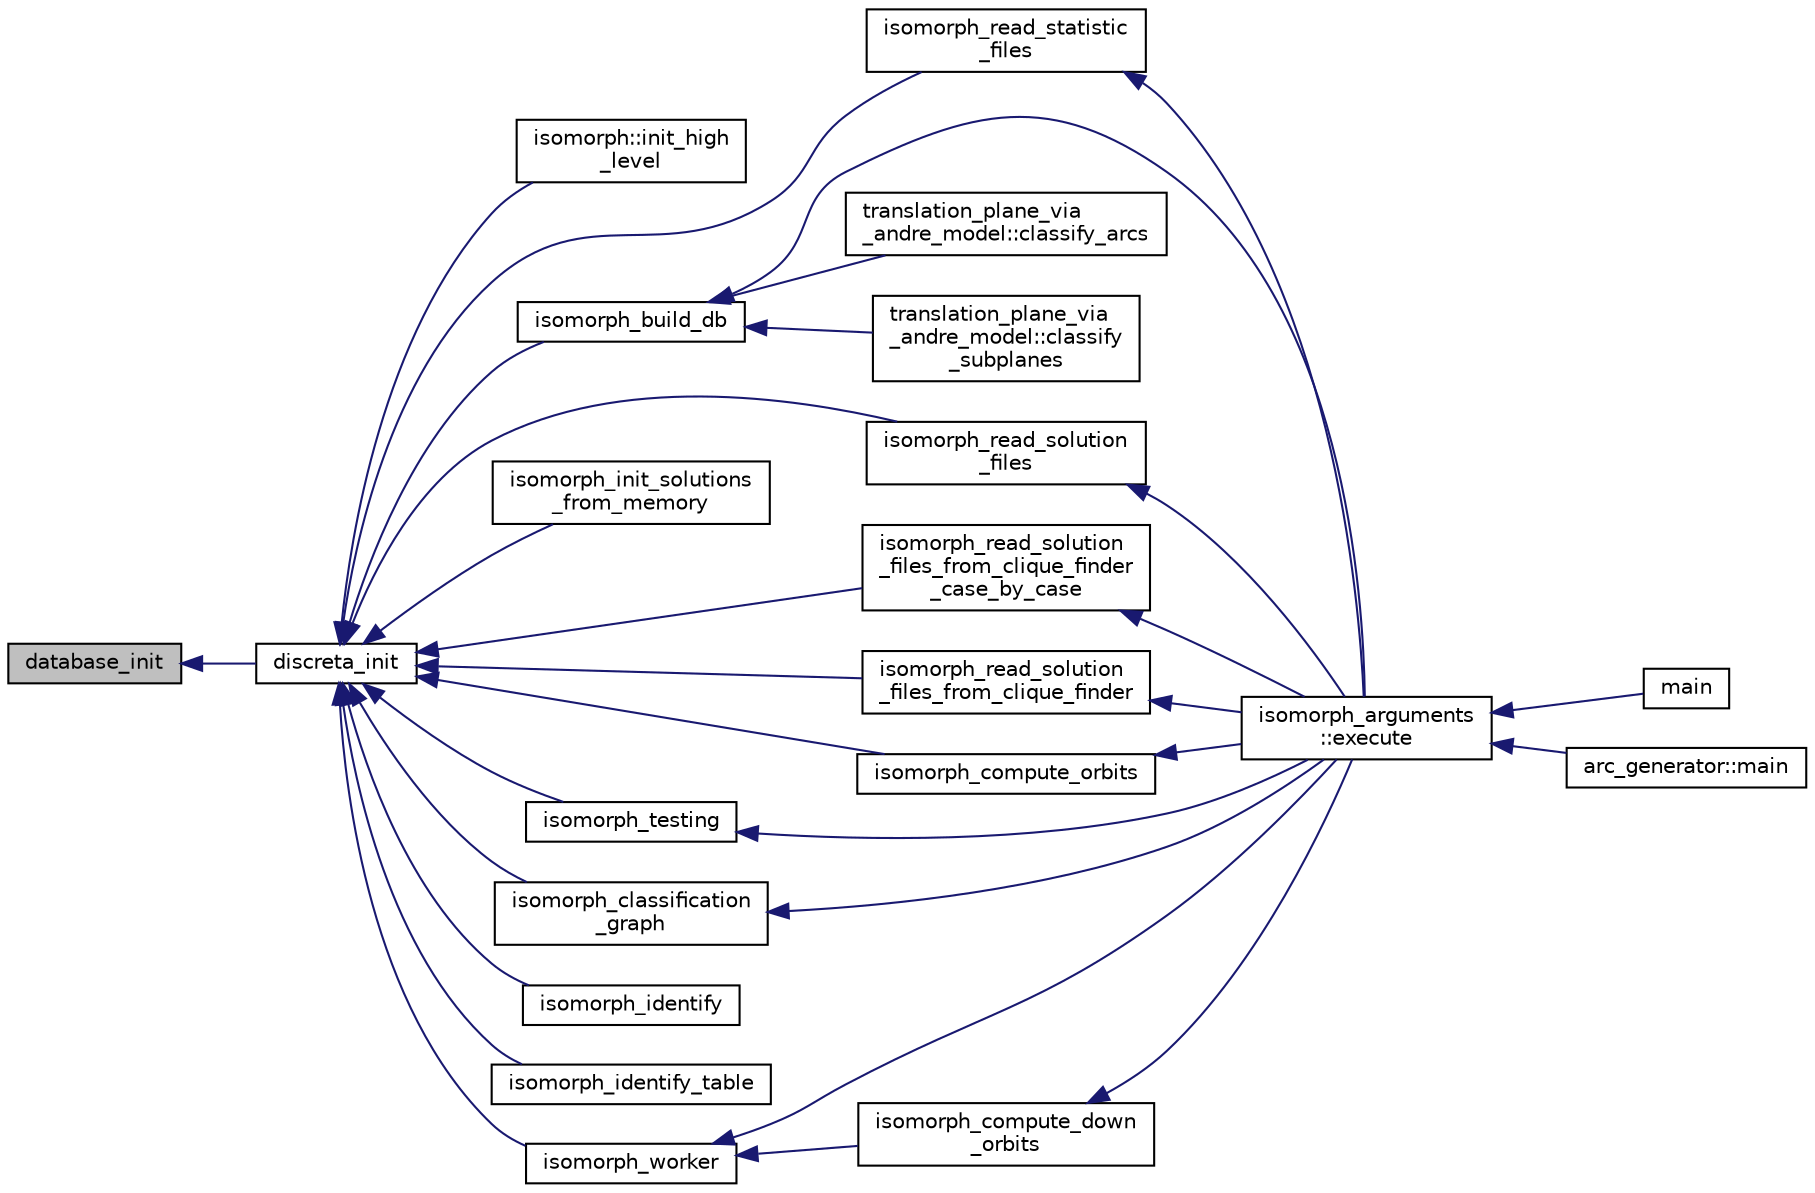 digraph "database_init"
{
  edge [fontname="Helvetica",fontsize="10",labelfontname="Helvetica",labelfontsize="10"];
  node [fontname="Helvetica",fontsize="10",shape=record];
  rankdir="LR";
  Node2168 [label="database_init",height=0.2,width=0.4,color="black", fillcolor="grey75", style="filled", fontcolor="black"];
  Node2168 -> Node2169 [dir="back",color="midnightblue",fontsize="10",style="solid",fontname="Helvetica"];
  Node2169 [label="discreta_init",height=0.2,width=0.4,color="black", fillcolor="white", style="filled",URL="$d3/d72/global_8_c.html#a26c1fcfc028f99baaccd7da37c8688e7"];
  Node2169 -> Node2170 [dir="back",color="midnightblue",fontsize="10",style="solid",fontname="Helvetica"];
  Node2170 [label="isomorph::init_high\l_level",height=0.2,width=0.4,color="black", fillcolor="white", style="filled",URL="$d3/d5f/classisomorph.html#a5cee5468cc8cc68eac1f6131faedfab2"];
  Node2169 -> Node2171 [dir="back",color="midnightblue",fontsize="10",style="solid",fontname="Helvetica"];
  Node2171 [label="isomorph_read_statistic\l_files",height=0.2,width=0.4,color="black", fillcolor="white", style="filled",URL="$d4/d7e/isomorph__global_8_c.html#a78a6ee9d7dee4708fc721374bdebfa83"];
  Node2171 -> Node2172 [dir="back",color="midnightblue",fontsize="10",style="solid",fontname="Helvetica"];
  Node2172 [label="isomorph_arguments\l::execute",height=0.2,width=0.4,color="black", fillcolor="white", style="filled",URL="$d5/de4/classisomorph__arguments.html#aa85e472d14906abdd5672dc66027583e"];
  Node2172 -> Node2173 [dir="back",color="midnightblue",fontsize="10",style="solid",fontname="Helvetica"];
  Node2173 [label="main",height=0.2,width=0.4,color="black", fillcolor="white", style="filled",URL="$d1/d5e/blt__main_8_c.html#a217dbf8b442f20279ea00b898af96f52"];
  Node2172 -> Node2174 [dir="back",color="midnightblue",fontsize="10",style="solid",fontname="Helvetica"];
  Node2174 [label="arc_generator::main",height=0.2,width=0.4,color="black", fillcolor="white", style="filled",URL="$d4/d21/classarc__generator.html#ad80140b51b165dad1fe6ab232be7829a"];
  Node2169 -> Node2175 [dir="back",color="midnightblue",fontsize="10",style="solid",fontname="Helvetica"];
  Node2175 [label="isomorph_build_db",height=0.2,width=0.4,color="black", fillcolor="white", style="filled",URL="$d4/d7e/isomorph__global_8_c.html#a12eb18567e79a7978cb4f9e80d2055ac"];
  Node2175 -> Node2176 [dir="back",color="midnightblue",fontsize="10",style="solid",fontname="Helvetica"];
  Node2176 [label="translation_plane_via\l_andre_model::classify_arcs",height=0.2,width=0.4,color="black", fillcolor="white", style="filled",URL="$d1/dcc/classtranslation__plane__via__andre__model.html#ac8f002e812a8b152d41e806688601c5e"];
  Node2175 -> Node2177 [dir="back",color="midnightblue",fontsize="10",style="solid",fontname="Helvetica"];
  Node2177 [label="translation_plane_via\l_andre_model::classify\l_subplanes",height=0.2,width=0.4,color="black", fillcolor="white", style="filled",URL="$d1/dcc/classtranslation__plane__via__andre__model.html#a794fefa95f0a7f7b887133375988ee55"];
  Node2175 -> Node2172 [dir="back",color="midnightblue",fontsize="10",style="solid",fontname="Helvetica"];
  Node2169 -> Node2178 [dir="back",color="midnightblue",fontsize="10",style="solid",fontname="Helvetica"];
  Node2178 [label="isomorph_read_solution\l_files",height=0.2,width=0.4,color="black", fillcolor="white", style="filled",URL="$d4/d7e/isomorph__global_8_c.html#a697da824ab34db5c830530fb3c97df24"];
  Node2178 -> Node2172 [dir="back",color="midnightblue",fontsize="10",style="solid",fontname="Helvetica"];
  Node2169 -> Node2179 [dir="back",color="midnightblue",fontsize="10",style="solid",fontname="Helvetica"];
  Node2179 [label="isomorph_init_solutions\l_from_memory",height=0.2,width=0.4,color="black", fillcolor="white", style="filled",URL="$d4/d7e/isomorph__global_8_c.html#a490bbe6199dc1e29d186b26834266e03"];
  Node2169 -> Node2180 [dir="back",color="midnightblue",fontsize="10",style="solid",fontname="Helvetica"];
  Node2180 [label="isomorph_read_solution\l_files_from_clique_finder\l_case_by_case",height=0.2,width=0.4,color="black", fillcolor="white", style="filled",URL="$d4/d7e/isomorph__global_8_c.html#a2a55ab4b2df6ae83f916cf01eccdf67c"];
  Node2180 -> Node2172 [dir="back",color="midnightblue",fontsize="10",style="solid",fontname="Helvetica"];
  Node2169 -> Node2181 [dir="back",color="midnightblue",fontsize="10",style="solid",fontname="Helvetica"];
  Node2181 [label="isomorph_read_solution\l_files_from_clique_finder",height=0.2,width=0.4,color="black", fillcolor="white", style="filled",URL="$d4/d7e/isomorph__global_8_c.html#ad8be067333430bfdd26c0a34549f4556"];
  Node2181 -> Node2172 [dir="back",color="midnightblue",fontsize="10",style="solid",fontname="Helvetica"];
  Node2169 -> Node2182 [dir="back",color="midnightblue",fontsize="10",style="solid",fontname="Helvetica"];
  Node2182 [label="isomorph_compute_orbits",height=0.2,width=0.4,color="black", fillcolor="white", style="filled",URL="$d4/d7e/isomorph__global_8_c.html#a592f3efd31146c0802f59837055f904f"];
  Node2182 -> Node2172 [dir="back",color="midnightblue",fontsize="10",style="solid",fontname="Helvetica"];
  Node2169 -> Node2183 [dir="back",color="midnightblue",fontsize="10",style="solid",fontname="Helvetica"];
  Node2183 [label="isomorph_testing",height=0.2,width=0.4,color="black", fillcolor="white", style="filled",URL="$d4/d7e/isomorph__global_8_c.html#a5a73cbe9f89c4727f086482ee2d238f9"];
  Node2183 -> Node2172 [dir="back",color="midnightblue",fontsize="10",style="solid",fontname="Helvetica"];
  Node2169 -> Node2184 [dir="back",color="midnightblue",fontsize="10",style="solid",fontname="Helvetica"];
  Node2184 [label="isomorph_classification\l_graph",height=0.2,width=0.4,color="black", fillcolor="white", style="filled",URL="$d4/d7e/isomorph__global_8_c.html#a027e803e6cab7af4c400a71663bf4715"];
  Node2184 -> Node2172 [dir="back",color="midnightblue",fontsize="10",style="solid",fontname="Helvetica"];
  Node2169 -> Node2185 [dir="back",color="midnightblue",fontsize="10",style="solid",fontname="Helvetica"];
  Node2185 [label="isomorph_identify",height=0.2,width=0.4,color="black", fillcolor="white", style="filled",URL="$d4/d7e/isomorph__global_8_c.html#aa0fe57c73d5668eee10a6022ada7f6a3"];
  Node2169 -> Node2186 [dir="back",color="midnightblue",fontsize="10",style="solid",fontname="Helvetica"];
  Node2186 [label="isomorph_identify_table",height=0.2,width=0.4,color="black", fillcolor="white", style="filled",URL="$d4/d7e/isomorph__global_8_c.html#a9fd19ea945561cf2a6bb5c72dd4b1cb2"];
  Node2169 -> Node2187 [dir="back",color="midnightblue",fontsize="10",style="solid",fontname="Helvetica"];
  Node2187 [label="isomorph_worker",height=0.2,width=0.4,color="black", fillcolor="white", style="filled",URL="$d4/d7e/isomorph__global_8_c.html#ace3bb6ec719b02a35534309d4d3fe99a"];
  Node2187 -> Node2172 [dir="back",color="midnightblue",fontsize="10",style="solid",fontname="Helvetica"];
  Node2187 -> Node2188 [dir="back",color="midnightblue",fontsize="10",style="solid",fontname="Helvetica"];
  Node2188 [label="isomorph_compute_down\l_orbits",height=0.2,width=0.4,color="black", fillcolor="white", style="filled",URL="$d4/d7e/isomorph__global_8_c.html#a3613cea19158edd30958c4edecd97d53"];
  Node2188 -> Node2172 [dir="back",color="midnightblue",fontsize="10",style="solid",fontname="Helvetica"];
}
